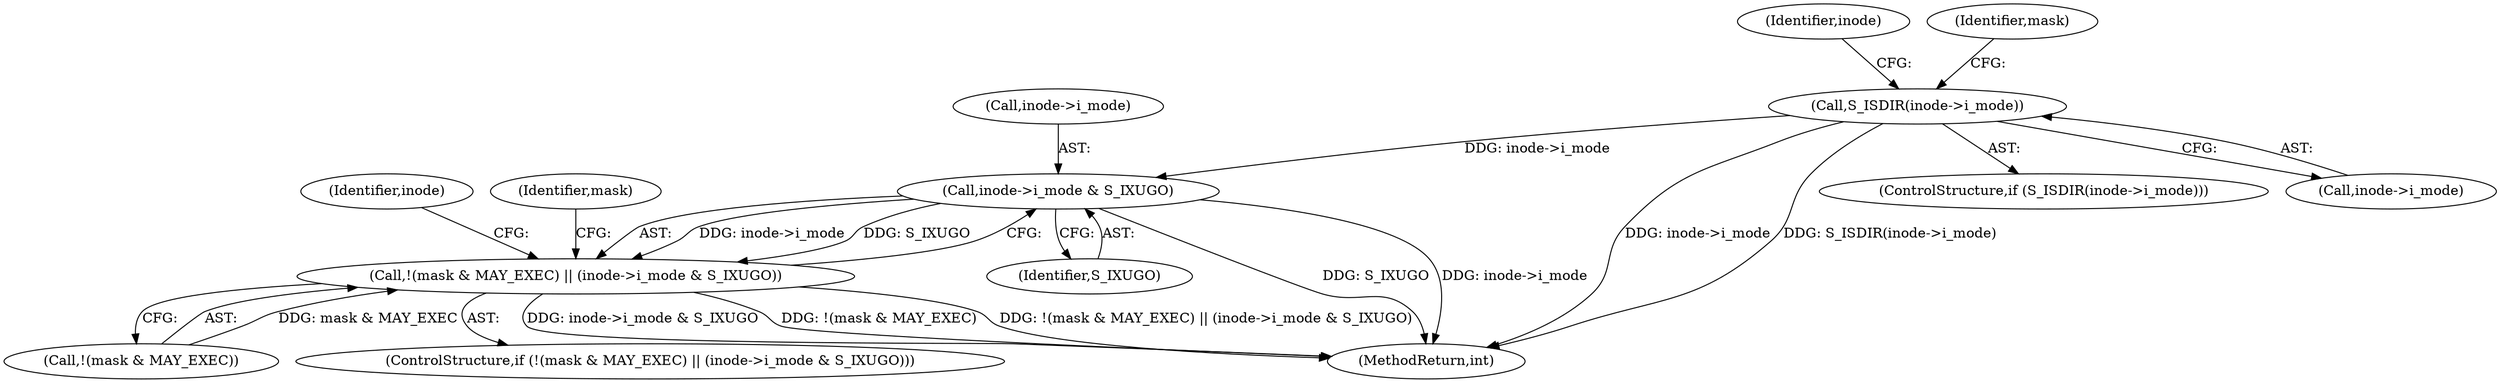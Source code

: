 digraph "0_linux_23adbe12ef7d3d4195e80800ab36b37bee28cd03_3@pointer" {
"1000122" [label="(Call,S_ISDIR(inode->i_mode))"];
"1000153" [label="(Call,inode->i_mode & S_IXUGO)"];
"1000148" [label="(Call,!(mask & MAY_EXEC) || (inode->i_mode & S_IXUGO))"];
"1000154" [label="(Call,inode->i_mode)"];
"1000129" [label="(Identifier,inode)"];
"1000153" [label="(Call,inode->i_mode & S_IXUGO)"];
"1000157" [label="(Identifier,S_IXUGO)"];
"1000160" [label="(Identifier,inode)"];
"1000165" [label="(Identifier,mask)"];
"1000184" [label="(MethodReturn,int)"];
"1000122" [label="(Call,S_ISDIR(inode->i_mode))"];
"1000151" [label="(Identifier,mask)"];
"1000149" [label="(Call,!(mask & MAY_EXEC))"];
"1000121" [label="(ControlStructure,if (S_ISDIR(inode->i_mode)))"];
"1000148" [label="(Call,!(mask & MAY_EXEC) || (inode->i_mode & S_IXUGO))"];
"1000147" [label="(ControlStructure,if (!(mask & MAY_EXEC) || (inode->i_mode & S_IXUGO)))"];
"1000123" [label="(Call,inode->i_mode)"];
"1000122" -> "1000121"  [label="AST: "];
"1000122" -> "1000123"  [label="CFG: "];
"1000123" -> "1000122"  [label="AST: "];
"1000129" -> "1000122"  [label="CFG: "];
"1000151" -> "1000122"  [label="CFG: "];
"1000122" -> "1000184"  [label="DDG: inode->i_mode"];
"1000122" -> "1000184"  [label="DDG: S_ISDIR(inode->i_mode)"];
"1000122" -> "1000153"  [label="DDG: inode->i_mode"];
"1000153" -> "1000148"  [label="AST: "];
"1000153" -> "1000157"  [label="CFG: "];
"1000154" -> "1000153"  [label="AST: "];
"1000157" -> "1000153"  [label="AST: "];
"1000148" -> "1000153"  [label="CFG: "];
"1000153" -> "1000184"  [label="DDG: S_IXUGO"];
"1000153" -> "1000184"  [label="DDG: inode->i_mode"];
"1000153" -> "1000148"  [label="DDG: inode->i_mode"];
"1000153" -> "1000148"  [label="DDG: S_IXUGO"];
"1000148" -> "1000147"  [label="AST: "];
"1000148" -> "1000149"  [label="CFG: "];
"1000149" -> "1000148"  [label="AST: "];
"1000160" -> "1000148"  [label="CFG: "];
"1000165" -> "1000148"  [label="CFG: "];
"1000148" -> "1000184"  [label="DDG: inode->i_mode & S_IXUGO"];
"1000148" -> "1000184"  [label="DDG: !(mask & MAY_EXEC)"];
"1000148" -> "1000184"  [label="DDG: !(mask & MAY_EXEC) || (inode->i_mode & S_IXUGO)"];
"1000149" -> "1000148"  [label="DDG: mask & MAY_EXEC"];
}

